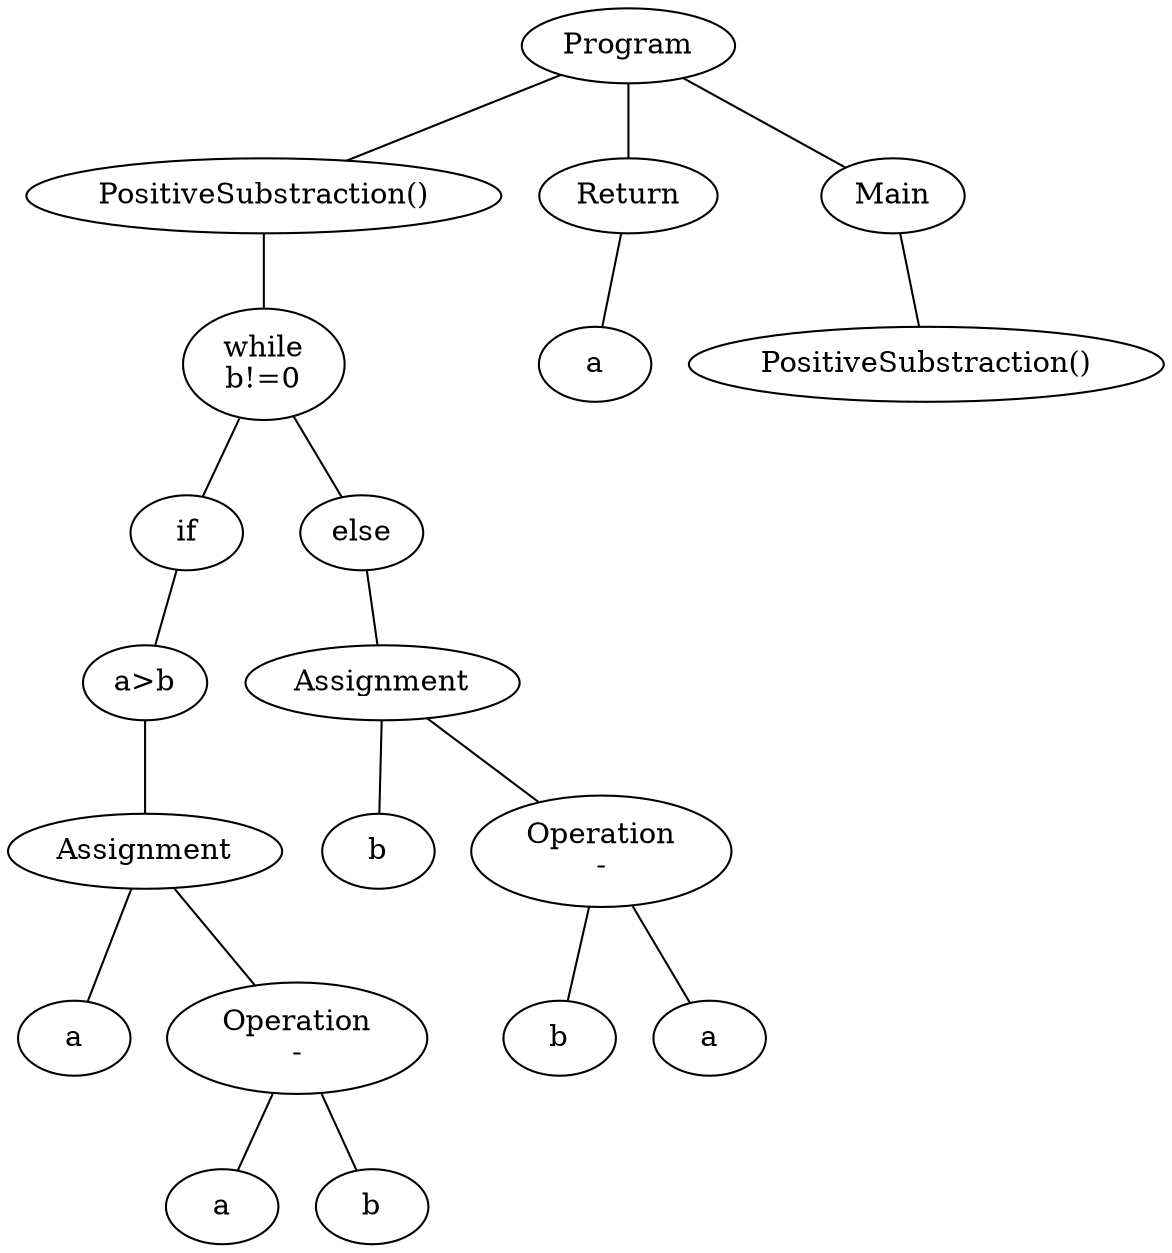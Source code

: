 graph AST {
0[label="Program"];
1[label="PositiveSubstraction()"];
0 -- 1
2[label="while
b!=0"];
1 -- 2
3[label="if"];
2 -- 3
4[label="a>b"];
3 -- 4
5[label="Assignment"];
4 -- 5
6[label="a"];
5 -- 6
7[label="Operation
-"];
5 -- 7
8[label="a"];
7 -- 8
9[label="b"];
7 -- 9
10[label="else"];
2 -- 10
11[label="Assignment"];
10 -- 11
12[label="b"];
11 -- 12
13[label="Operation
-"];
11 -- 13
14[label="b"];
13 -- 14
15[label="a"];
13 -- 15
16[label="Return"];
0 -- 16
17[label="a"];
16 -- 17
18[label="Main"];
0 -- 18
19[label="PositiveSubstraction()"];
18 -- 19

}